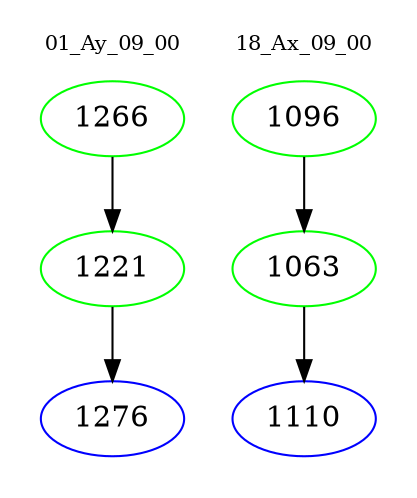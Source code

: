 digraph{
subgraph cluster_0 {
color = white
label = "01_Ay_09_00";
fontsize=10;
T0_1266 [label="1266", color="green"]
T0_1266 -> T0_1221 [color="black"]
T0_1221 [label="1221", color="green"]
T0_1221 -> T0_1276 [color="black"]
T0_1276 [label="1276", color="blue"]
}
subgraph cluster_1 {
color = white
label = "18_Ax_09_00";
fontsize=10;
T1_1096 [label="1096", color="green"]
T1_1096 -> T1_1063 [color="black"]
T1_1063 [label="1063", color="green"]
T1_1063 -> T1_1110 [color="black"]
T1_1110 [label="1110", color="blue"]
}
}
